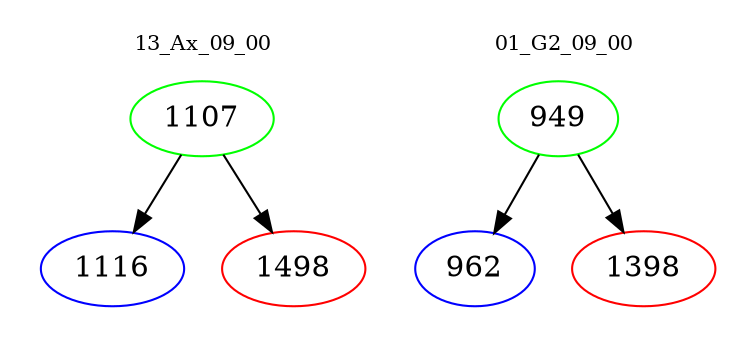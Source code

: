 digraph{
subgraph cluster_0 {
color = white
label = "13_Ax_09_00";
fontsize=10;
T0_1107 [label="1107", color="green"]
T0_1107 -> T0_1116 [color="black"]
T0_1116 [label="1116", color="blue"]
T0_1107 -> T0_1498 [color="black"]
T0_1498 [label="1498", color="red"]
}
subgraph cluster_1 {
color = white
label = "01_G2_09_00";
fontsize=10;
T1_949 [label="949", color="green"]
T1_949 -> T1_962 [color="black"]
T1_962 [label="962", color="blue"]
T1_949 -> T1_1398 [color="black"]
T1_1398 [label="1398", color="red"]
}
}
